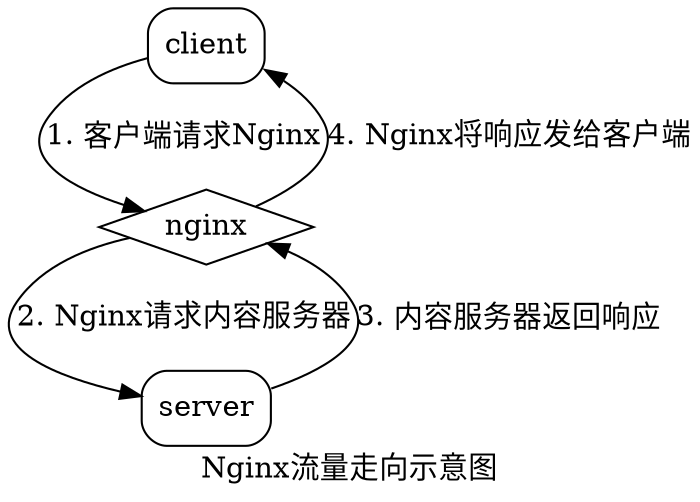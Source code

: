 digraph {
    label="Nginx流量走向示意图";

    node[shape="box", style="rounded"]
       client; server;
    node[shape="diamond", style=""]
       nginx;

    client -> nginx[label="1. 客户端请求Nginx"];
    nginx -> server[label="2. Nginx请求内容服务器"];
    server -> nginx[label="3. 内容服务器返回响应"];
    nginx -> client[label="4. Nginx将响应发给客户端"]
}

